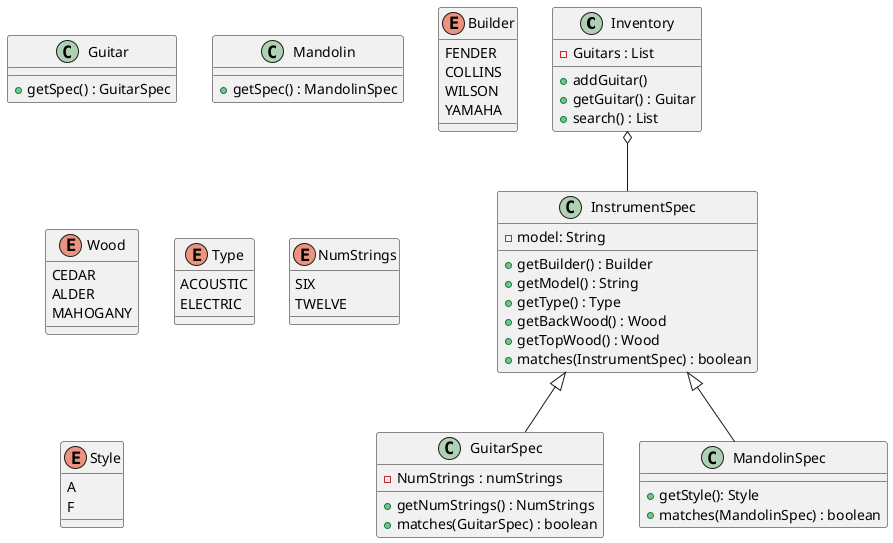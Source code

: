 @startuml
'https://plantuml.com/class-diagram


Inventory o-- InstrumentSpec
InstrumentSpec <|-- GuitarSpec
InstrumentSpec <|-- MandolinSpec
class Inventory{
- Guitars : List
+ addGuitar()
+ getGuitar() : Guitar
+ search() : List
}

class Guitar {
+getSpec() : GuitarSpec
}
class Mandolin {
+getSpec() : MandolinSpec
}

class InstrumentSpec{
-model: String
+getBuilder() : Builder
+getModel() : String
+getType() : Type
+getBackWood() : Wood
+getTopWood() : Wood
+matches(InstrumentSpec) : boolean
}
class MandolinSpec{
+ getStyle(): Style
+ matches(MandolinSpec) : boolean
}

class GuitarSpec{
- NumStrings : numStrings
+ getNumStrings() : NumStrings
+ matches(GuitarSpec) : boolean
}


enum Builder{
FENDER
COLLINS
WILSON
YAMAHA
}
enum Wood{
CEDAR
ALDER
MAHOGANY
}
enum Type{
ACOUSTIC
ELECTRIC
}
enum NumStrings{
SIX
TWELVE
}
enum Style{
A
F
}

@enduml